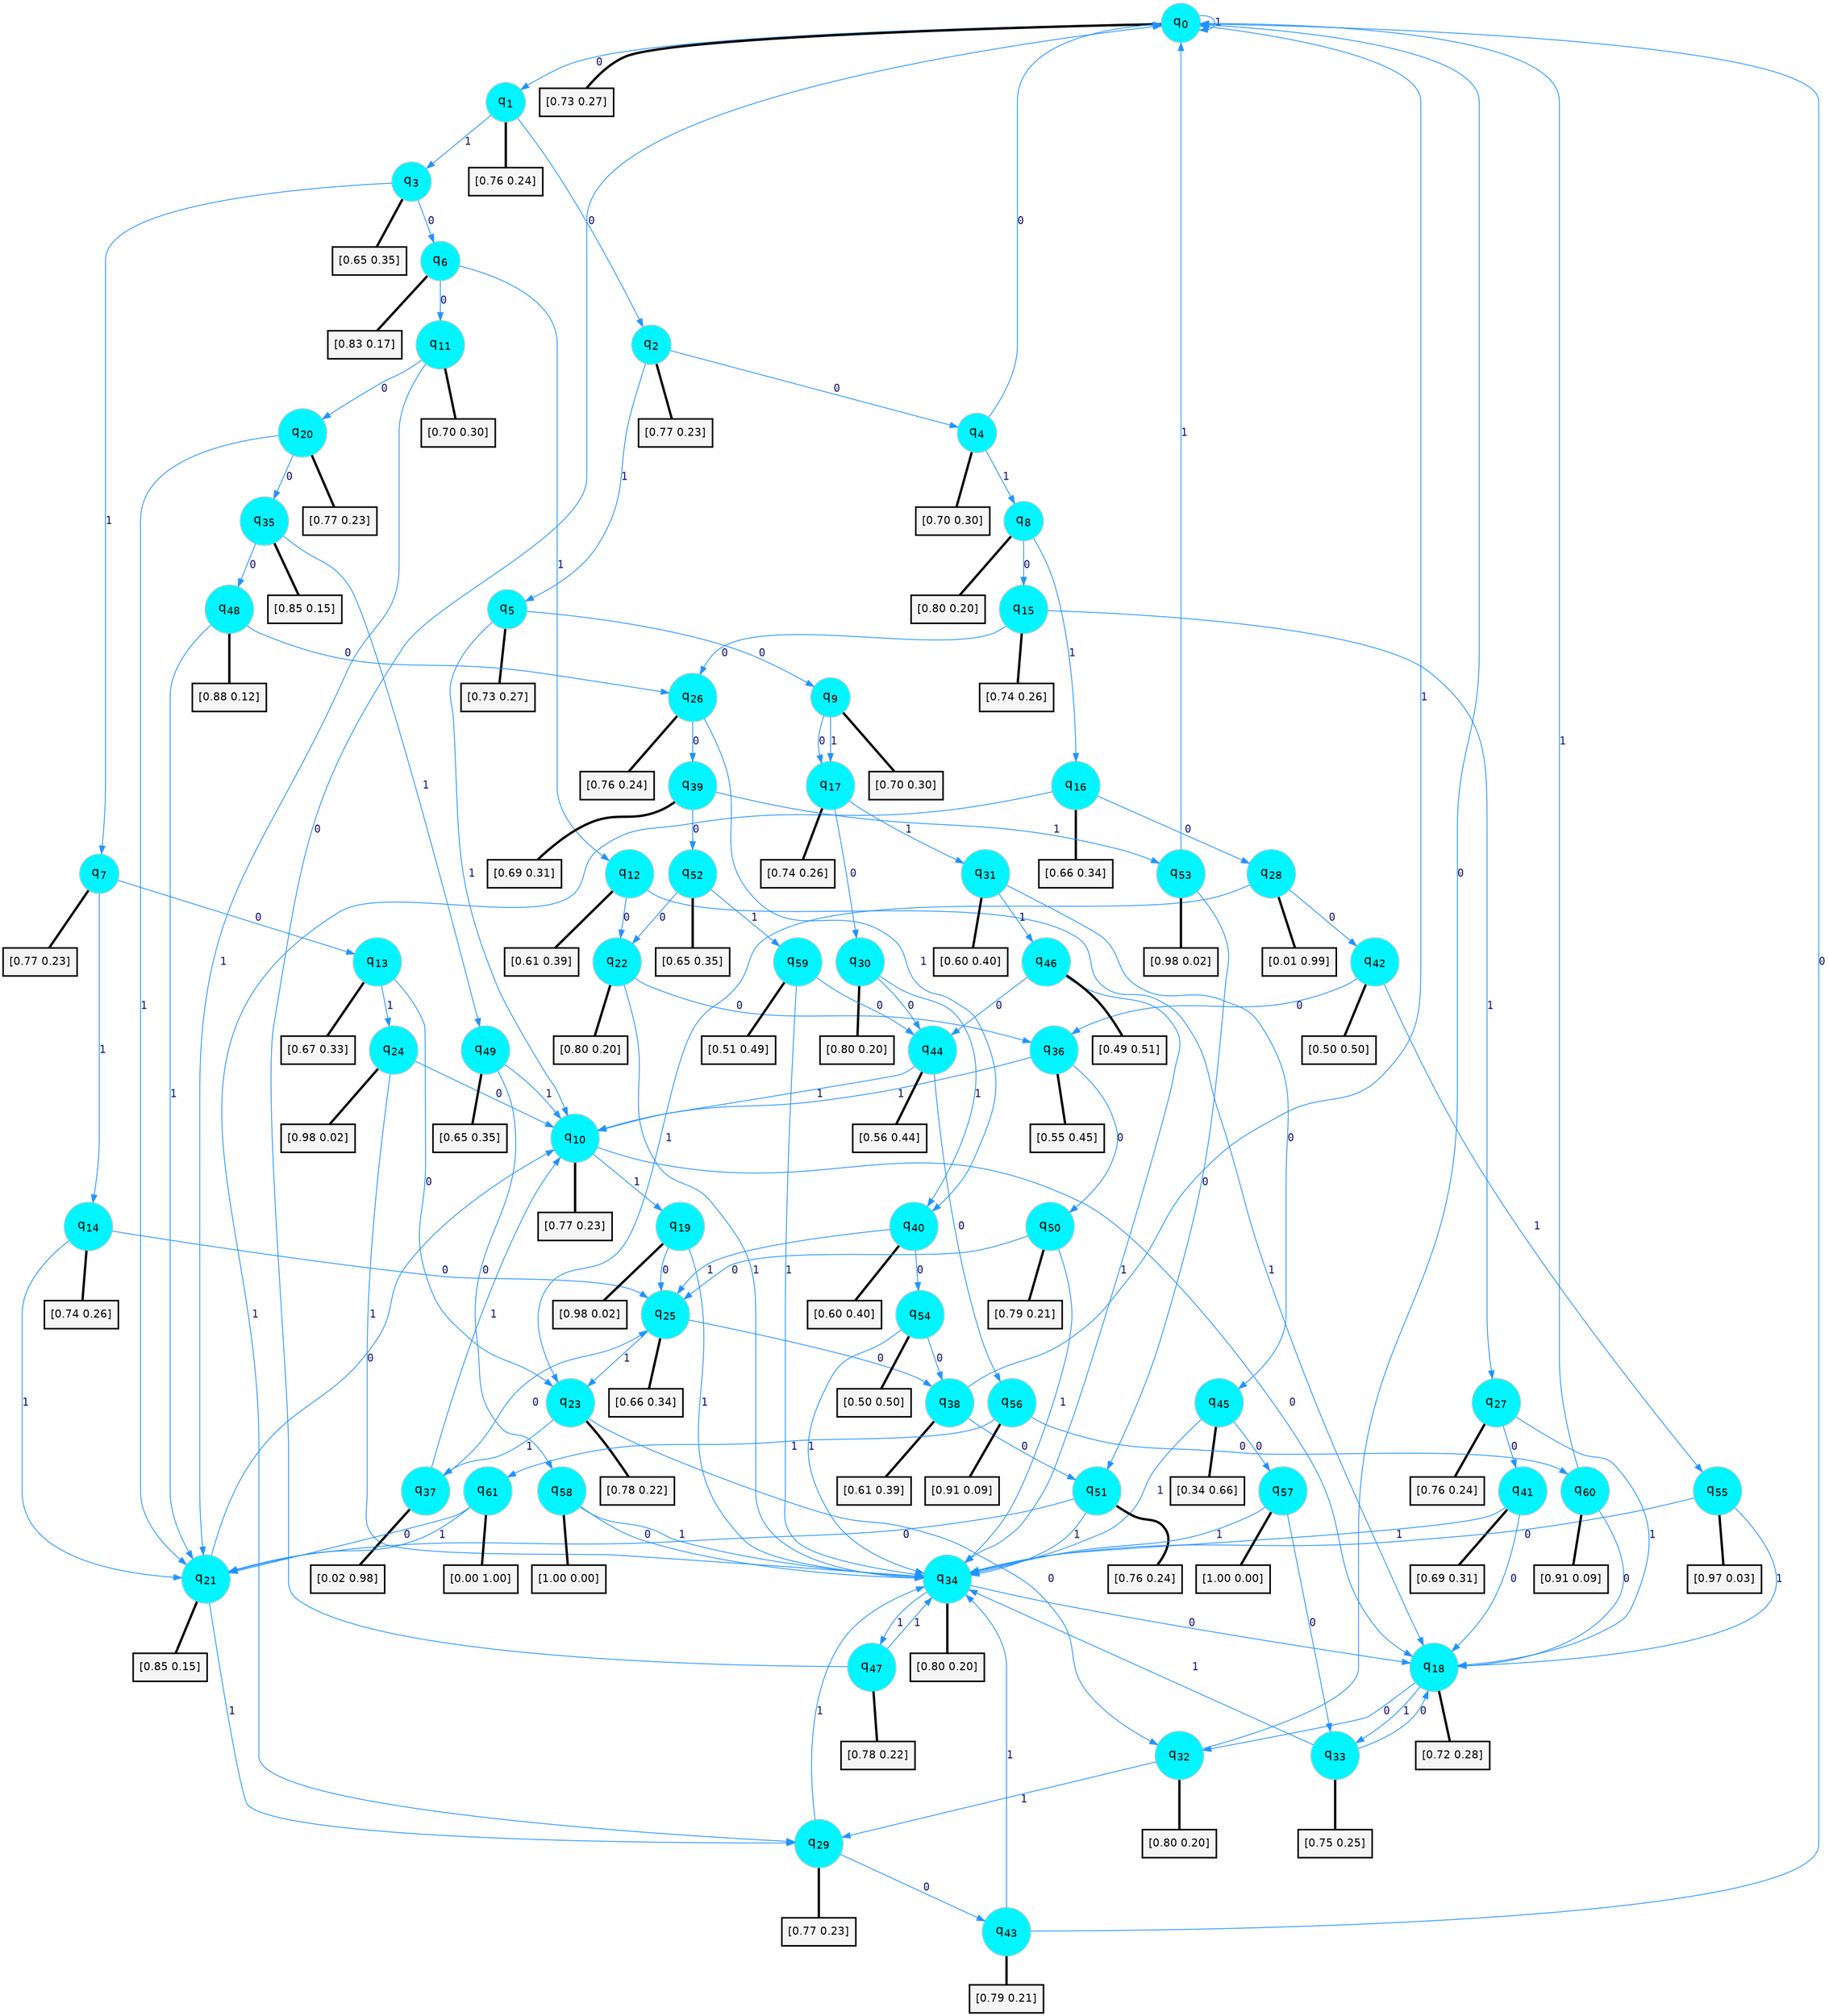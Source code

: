 digraph G {
graph [
bgcolor=transparent, dpi=300, rankdir=TD, size="40,25"];
node [
color=gray, fillcolor=turquoise1, fontcolor=black, fontname=Helvetica, fontsize=16, fontweight=bold, shape=circle, style=filled];
edge [
arrowsize=1, color=dodgerblue1, fontcolor=midnightblue, fontname=courier, fontweight=bold, penwidth=1, style=solid, weight=20];
0[label=<q<SUB>0</SUB>>];
1[label=<q<SUB>1</SUB>>];
2[label=<q<SUB>2</SUB>>];
3[label=<q<SUB>3</SUB>>];
4[label=<q<SUB>4</SUB>>];
5[label=<q<SUB>5</SUB>>];
6[label=<q<SUB>6</SUB>>];
7[label=<q<SUB>7</SUB>>];
8[label=<q<SUB>8</SUB>>];
9[label=<q<SUB>9</SUB>>];
10[label=<q<SUB>10</SUB>>];
11[label=<q<SUB>11</SUB>>];
12[label=<q<SUB>12</SUB>>];
13[label=<q<SUB>13</SUB>>];
14[label=<q<SUB>14</SUB>>];
15[label=<q<SUB>15</SUB>>];
16[label=<q<SUB>16</SUB>>];
17[label=<q<SUB>17</SUB>>];
18[label=<q<SUB>18</SUB>>];
19[label=<q<SUB>19</SUB>>];
20[label=<q<SUB>20</SUB>>];
21[label=<q<SUB>21</SUB>>];
22[label=<q<SUB>22</SUB>>];
23[label=<q<SUB>23</SUB>>];
24[label=<q<SUB>24</SUB>>];
25[label=<q<SUB>25</SUB>>];
26[label=<q<SUB>26</SUB>>];
27[label=<q<SUB>27</SUB>>];
28[label=<q<SUB>28</SUB>>];
29[label=<q<SUB>29</SUB>>];
30[label=<q<SUB>30</SUB>>];
31[label=<q<SUB>31</SUB>>];
32[label=<q<SUB>32</SUB>>];
33[label=<q<SUB>33</SUB>>];
34[label=<q<SUB>34</SUB>>];
35[label=<q<SUB>35</SUB>>];
36[label=<q<SUB>36</SUB>>];
37[label=<q<SUB>37</SUB>>];
38[label=<q<SUB>38</SUB>>];
39[label=<q<SUB>39</SUB>>];
40[label=<q<SUB>40</SUB>>];
41[label=<q<SUB>41</SUB>>];
42[label=<q<SUB>42</SUB>>];
43[label=<q<SUB>43</SUB>>];
44[label=<q<SUB>44</SUB>>];
45[label=<q<SUB>45</SUB>>];
46[label=<q<SUB>46</SUB>>];
47[label=<q<SUB>47</SUB>>];
48[label=<q<SUB>48</SUB>>];
49[label=<q<SUB>49</SUB>>];
50[label=<q<SUB>50</SUB>>];
51[label=<q<SUB>51</SUB>>];
52[label=<q<SUB>52</SUB>>];
53[label=<q<SUB>53</SUB>>];
54[label=<q<SUB>54</SUB>>];
55[label=<q<SUB>55</SUB>>];
56[label=<q<SUB>56</SUB>>];
57[label=<q<SUB>57</SUB>>];
58[label=<q<SUB>58</SUB>>];
59[label=<q<SUB>59</SUB>>];
60[label=<q<SUB>60</SUB>>];
61[label=<q<SUB>61</SUB>>];
62[label="[0.73 0.27]", shape=box,fontcolor=black, fontname=Helvetica, fontsize=14, penwidth=2, fillcolor=whitesmoke,color=black];
63[label="[0.76 0.24]", shape=box,fontcolor=black, fontname=Helvetica, fontsize=14, penwidth=2, fillcolor=whitesmoke,color=black];
64[label="[0.77 0.23]", shape=box,fontcolor=black, fontname=Helvetica, fontsize=14, penwidth=2, fillcolor=whitesmoke,color=black];
65[label="[0.65 0.35]", shape=box,fontcolor=black, fontname=Helvetica, fontsize=14, penwidth=2, fillcolor=whitesmoke,color=black];
66[label="[0.70 0.30]", shape=box,fontcolor=black, fontname=Helvetica, fontsize=14, penwidth=2, fillcolor=whitesmoke,color=black];
67[label="[0.73 0.27]", shape=box,fontcolor=black, fontname=Helvetica, fontsize=14, penwidth=2, fillcolor=whitesmoke,color=black];
68[label="[0.83 0.17]", shape=box,fontcolor=black, fontname=Helvetica, fontsize=14, penwidth=2, fillcolor=whitesmoke,color=black];
69[label="[0.77 0.23]", shape=box,fontcolor=black, fontname=Helvetica, fontsize=14, penwidth=2, fillcolor=whitesmoke,color=black];
70[label="[0.80 0.20]", shape=box,fontcolor=black, fontname=Helvetica, fontsize=14, penwidth=2, fillcolor=whitesmoke,color=black];
71[label="[0.70 0.30]", shape=box,fontcolor=black, fontname=Helvetica, fontsize=14, penwidth=2, fillcolor=whitesmoke,color=black];
72[label="[0.77 0.23]", shape=box,fontcolor=black, fontname=Helvetica, fontsize=14, penwidth=2, fillcolor=whitesmoke,color=black];
73[label="[0.70 0.30]", shape=box,fontcolor=black, fontname=Helvetica, fontsize=14, penwidth=2, fillcolor=whitesmoke,color=black];
74[label="[0.61 0.39]", shape=box,fontcolor=black, fontname=Helvetica, fontsize=14, penwidth=2, fillcolor=whitesmoke,color=black];
75[label="[0.67 0.33]", shape=box,fontcolor=black, fontname=Helvetica, fontsize=14, penwidth=2, fillcolor=whitesmoke,color=black];
76[label="[0.74 0.26]", shape=box,fontcolor=black, fontname=Helvetica, fontsize=14, penwidth=2, fillcolor=whitesmoke,color=black];
77[label="[0.74 0.26]", shape=box,fontcolor=black, fontname=Helvetica, fontsize=14, penwidth=2, fillcolor=whitesmoke,color=black];
78[label="[0.66 0.34]", shape=box,fontcolor=black, fontname=Helvetica, fontsize=14, penwidth=2, fillcolor=whitesmoke,color=black];
79[label="[0.74 0.26]", shape=box,fontcolor=black, fontname=Helvetica, fontsize=14, penwidth=2, fillcolor=whitesmoke,color=black];
80[label="[0.72 0.28]", shape=box,fontcolor=black, fontname=Helvetica, fontsize=14, penwidth=2, fillcolor=whitesmoke,color=black];
81[label="[0.98 0.02]", shape=box,fontcolor=black, fontname=Helvetica, fontsize=14, penwidth=2, fillcolor=whitesmoke,color=black];
82[label="[0.77 0.23]", shape=box,fontcolor=black, fontname=Helvetica, fontsize=14, penwidth=2, fillcolor=whitesmoke,color=black];
83[label="[0.85 0.15]", shape=box,fontcolor=black, fontname=Helvetica, fontsize=14, penwidth=2, fillcolor=whitesmoke,color=black];
84[label="[0.80 0.20]", shape=box,fontcolor=black, fontname=Helvetica, fontsize=14, penwidth=2, fillcolor=whitesmoke,color=black];
85[label="[0.78 0.22]", shape=box,fontcolor=black, fontname=Helvetica, fontsize=14, penwidth=2, fillcolor=whitesmoke,color=black];
86[label="[0.98 0.02]", shape=box,fontcolor=black, fontname=Helvetica, fontsize=14, penwidth=2, fillcolor=whitesmoke,color=black];
87[label="[0.66 0.34]", shape=box,fontcolor=black, fontname=Helvetica, fontsize=14, penwidth=2, fillcolor=whitesmoke,color=black];
88[label="[0.76 0.24]", shape=box,fontcolor=black, fontname=Helvetica, fontsize=14, penwidth=2, fillcolor=whitesmoke,color=black];
89[label="[0.76 0.24]", shape=box,fontcolor=black, fontname=Helvetica, fontsize=14, penwidth=2, fillcolor=whitesmoke,color=black];
90[label="[0.01 0.99]", shape=box,fontcolor=black, fontname=Helvetica, fontsize=14, penwidth=2, fillcolor=whitesmoke,color=black];
91[label="[0.77 0.23]", shape=box,fontcolor=black, fontname=Helvetica, fontsize=14, penwidth=2, fillcolor=whitesmoke,color=black];
92[label="[0.80 0.20]", shape=box,fontcolor=black, fontname=Helvetica, fontsize=14, penwidth=2, fillcolor=whitesmoke,color=black];
93[label="[0.60 0.40]", shape=box,fontcolor=black, fontname=Helvetica, fontsize=14, penwidth=2, fillcolor=whitesmoke,color=black];
94[label="[0.80 0.20]", shape=box,fontcolor=black, fontname=Helvetica, fontsize=14, penwidth=2, fillcolor=whitesmoke,color=black];
95[label="[0.75 0.25]", shape=box,fontcolor=black, fontname=Helvetica, fontsize=14, penwidth=2, fillcolor=whitesmoke,color=black];
96[label="[0.80 0.20]", shape=box,fontcolor=black, fontname=Helvetica, fontsize=14, penwidth=2, fillcolor=whitesmoke,color=black];
97[label="[0.85 0.15]", shape=box,fontcolor=black, fontname=Helvetica, fontsize=14, penwidth=2, fillcolor=whitesmoke,color=black];
98[label="[0.55 0.45]", shape=box,fontcolor=black, fontname=Helvetica, fontsize=14, penwidth=2, fillcolor=whitesmoke,color=black];
99[label="[0.02 0.98]", shape=box,fontcolor=black, fontname=Helvetica, fontsize=14, penwidth=2, fillcolor=whitesmoke,color=black];
100[label="[0.61 0.39]", shape=box,fontcolor=black, fontname=Helvetica, fontsize=14, penwidth=2, fillcolor=whitesmoke,color=black];
101[label="[0.69 0.31]", shape=box,fontcolor=black, fontname=Helvetica, fontsize=14, penwidth=2, fillcolor=whitesmoke,color=black];
102[label="[0.60 0.40]", shape=box,fontcolor=black, fontname=Helvetica, fontsize=14, penwidth=2, fillcolor=whitesmoke,color=black];
103[label="[0.69 0.31]", shape=box,fontcolor=black, fontname=Helvetica, fontsize=14, penwidth=2, fillcolor=whitesmoke,color=black];
104[label="[0.50 0.50]", shape=box,fontcolor=black, fontname=Helvetica, fontsize=14, penwidth=2, fillcolor=whitesmoke,color=black];
105[label="[0.79 0.21]", shape=box,fontcolor=black, fontname=Helvetica, fontsize=14, penwidth=2, fillcolor=whitesmoke,color=black];
106[label="[0.56 0.44]", shape=box,fontcolor=black, fontname=Helvetica, fontsize=14, penwidth=2, fillcolor=whitesmoke,color=black];
107[label="[0.34 0.66]", shape=box,fontcolor=black, fontname=Helvetica, fontsize=14, penwidth=2, fillcolor=whitesmoke,color=black];
108[label="[0.49 0.51]", shape=box,fontcolor=black, fontname=Helvetica, fontsize=14, penwidth=2, fillcolor=whitesmoke,color=black];
109[label="[0.78 0.22]", shape=box,fontcolor=black, fontname=Helvetica, fontsize=14, penwidth=2, fillcolor=whitesmoke,color=black];
110[label="[0.88 0.12]", shape=box,fontcolor=black, fontname=Helvetica, fontsize=14, penwidth=2, fillcolor=whitesmoke,color=black];
111[label="[0.65 0.35]", shape=box,fontcolor=black, fontname=Helvetica, fontsize=14, penwidth=2, fillcolor=whitesmoke,color=black];
112[label="[0.79 0.21]", shape=box,fontcolor=black, fontname=Helvetica, fontsize=14, penwidth=2, fillcolor=whitesmoke,color=black];
113[label="[0.76 0.24]", shape=box,fontcolor=black, fontname=Helvetica, fontsize=14, penwidth=2, fillcolor=whitesmoke,color=black];
114[label="[0.65 0.35]", shape=box,fontcolor=black, fontname=Helvetica, fontsize=14, penwidth=2, fillcolor=whitesmoke,color=black];
115[label="[0.98 0.02]", shape=box,fontcolor=black, fontname=Helvetica, fontsize=14, penwidth=2, fillcolor=whitesmoke,color=black];
116[label="[0.50 0.50]", shape=box,fontcolor=black, fontname=Helvetica, fontsize=14, penwidth=2, fillcolor=whitesmoke,color=black];
117[label="[0.97 0.03]", shape=box,fontcolor=black, fontname=Helvetica, fontsize=14, penwidth=2, fillcolor=whitesmoke,color=black];
118[label="[0.91 0.09]", shape=box,fontcolor=black, fontname=Helvetica, fontsize=14, penwidth=2, fillcolor=whitesmoke,color=black];
119[label="[1.00 0.00]", shape=box,fontcolor=black, fontname=Helvetica, fontsize=14, penwidth=2, fillcolor=whitesmoke,color=black];
120[label="[1.00 0.00]", shape=box,fontcolor=black, fontname=Helvetica, fontsize=14, penwidth=2, fillcolor=whitesmoke,color=black];
121[label="[0.51 0.49]", shape=box,fontcolor=black, fontname=Helvetica, fontsize=14, penwidth=2, fillcolor=whitesmoke,color=black];
122[label="[0.91 0.09]", shape=box,fontcolor=black, fontname=Helvetica, fontsize=14, penwidth=2, fillcolor=whitesmoke,color=black];
123[label="[0.00 1.00]", shape=box,fontcolor=black, fontname=Helvetica, fontsize=14, penwidth=2, fillcolor=whitesmoke,color=black];
0->1 [label=0];
0->0 [label=1];
0->62 [arrowhead=none, penwidth=3,color=black];
1->2 [label=0];
1->3 [label=1];
1->63 [arrowhead=none, penwidth=3,color=black];
2->4 [label=0];
2->5 [label=1];
2->64 [arrowhead=none, penwidth=3,color=black];
3->6 [label=0];
3->7 [label=1];
3->65 [arrowhead=none, penwidth=3,color=black];
4->0 [label=0];
4->8 [label=1];
4->66 [arrowhead=none, penwidth=3,color=black];
5->9 [label=0];
5->10 [label=1];
5->67 [arrowhead=none, penwidth=3,color=black];
6->11 [label=0];
6->12 [label=1];
6->68 [arrowhead=none, penwidth=3,color=black];
7->13 [label=0];
7->14 [label=1];
7->69 [arrowhead=none, penwidth=3,color=black];
8->15 [label=0];
8->16 [label=1];
8->70 [arrowhead=none, penwidth=3,color=black];
9->17 [label=0];
9->17 [label=1];
9->71 [arrowhead=none, penwidth=3,color=black];
10->18 [label=0];
10->19 [label=1];
10->72 [arrowhead=none, penwidth=3,color=black];
11->20 [label=0];
11->21 [label=1];
11->73 [arrowhead=none, penwidth=3,color=black];
12->22 [label=0];
12->18 [label=1];
12->74 [arrowhead=none, penwidth=3,color=black];
13->23 [label=0];
13->24 [label=1];
13->75 [arrowhead=none, penwidth=3,color=black];
14->25 [label=0];
14->21 [label=1];
14->76 [arrowhead=none, penwidth=3,color=black];
15->26 [label=0];
15->27 [label=1];
15->77 [arrowhead=none, penwidth=3,color=black];
16->28 [label=0];
16->29 [label=1];
16->78 [arrowhead=none, penwidth=3,color=black];
17->30 [label=0];
17->31 [label=1];
17->79 [arrowhead=none, penwidth=3,color=black];
18->32 [label=0];
18->33 [label=1];
18->80 [arrowhead=none, penwidth=3,color=black];
19->25 [label=0];
19->34 [label=1];
19->81 [arrowhead=none, penwidth=3,color=black];
20->35 [label=0];
20->21 [label=1];
20->82 [arrowhead=none, penwidth=3,color=black];
21->10 [label=0];
21->29 [label=1];
21->83 [arrowhead=none, penwidth=3,color=black];
22->36 [label=0];
22->34 [label=1];
22->84 [arrowhead=none, penwidth=3,color=black];
23->32 [label=0];
23->37 [label=1];
23->85 [arrowhead=none, penwidth=3,color=black];
24->10 [label=0];
24->34 [label=1];
24->86 [arrowhead=none, penwidth=3,color=black];
25->38 [label=0];
25->23 [label=1];
25->87 [arrowhead=none, penwidth=3,color=black];
26->39 [label=0];
26->40 [label=1];
26->88 [arrowhead=none, penwidth=3,color=black];
27->41 [label=0];
27->18 [label=1];
27->89 [arrowhead=none, penwidth=3,color=black];
28->42 [label=0];
28->23 [label=1];
28->90 [arrowhead=none, penwidth=3,color=black];
29->43 [label=0];
29->34 [label=1];
29->91 [arrowhead=none, penwidth=3,color=black];
30->44 [label=0];
30->40 [label=1];
30->92 [arrowhead=none, penwidth=3,color=black];
31->45 [label=0];
31->46 [label=1];
31->93 [arrowhead=none, penwidth=3,color=black];
32->0 [label=0];
32->29 [label=1];
32->94 [arrowhead=none, penwidth=3,color=black];
33->18 [label=0];
33->34 [label=1];
33->95 [arrowhead=none, penwidth=3,color=black];
34->18 [label=0];
34->47 [label=1];
34->96 [arrowhead=none, penwidth=3,color=black];
35->48 [label=0];
35->49 [label=1];
35->97 [arrowhead=none, penwidth=3,color=black];
36->50 [label=0];
36->10 [label=1];
36->98 [arrowhead=none, penwidth=3,color=black];
37->25 [label=0];
37->10 [label=1];
37->99 [arrowhead=none, penwidth=3,color=black];
38->51 [label=0];
38->0 [label=1];
38->100 [arrowhead=none, penwidth=3,color=black];
39->52 [label=0];
39->53 [label=1];
39->101 [arrowhead=none, penwidth=3,color=black];
40->54 [label=0];
40->25 [label=1];
40->102 [arrowhead=none, penwidth=3,color=black];
41->18 [label=0];
41->34 [label=1];
41->103 [arrowhead=none, penwidth=3,color=black];
42->36 [label=0];
42->55 [label=1];
42->104 [arrowhead=none, penwidth=3,color=black];
43->0 [label=0];
43->34 [label=1];
43->105 [arrowhead=none, penwidth=3,color=black];
44->56 [label=0];
44->10 [label=1];
44->106 [arrowhead=none, penwidth=3,color=black];
45->57 [label=0];
45->34 [label=1];
45->107 [arrowhead=none, penwidth=3,color=black];
46->44 [label=0];
46->34 [label=1];
46->108 [arrowhead=none, penwidth=3,color=black];
47->0 [label=0];
47->34 [label=1];
47->109 [arrowhead=none, penwidth=3,color=black];
48->26 [label=0];
48->21 [label=1];
48->110 [arrowhead=none, penwidth=3,color=black];
49->58 [label=0];
49->10 [label=1];
49->111 [arrowhead=none, penwidth=3,color=black];
50->25 [label=0];
50->34 [label=1];
50->112 [arrowhead=none, penwidth=3,color=black];
51->21 [label=0];
51->34 [label=1];
51->113 [arrowhead=none, penwidth=3,color=black];
52->22 [label=0];
52->59 [label=1];
52->114 [arrowhead=none, penwidth=3,color=black];
53->51 [label=0];
53->0 [label=1];
53->115 [arrowhead=none, penwidth=3,color=black];
54->38 [label=0];
54->34 [label=1];
54->116 [arrowhead=none, penwidth=3,color=black];
55->34 [label=0];
55->18 [label=1];
55->117 [arrowhead=none, penwidth=3,color=black];
56->60 [label=0];
56->61 [label=1];
56->118 [arrowhead=none, penwidth=3,color=black];
57->33 [label=0];
57->34 [label=1];
57->119 [arrowhead=none, penwidth=3,color=black];
58->34 [label=0];
58->34 [label=1];
58->120 [arrowhead=none, penwidth=3,color=black];
59->44 [label=0];
59->34 [label=1];
59->121 [arrowhead=none, penwidth=3,color=black];
60->18 [label=0];
60->0 [label=1];
60->122 [arrowhead=none, penwidth=3,color=black];
61->21 [label=0];
61->21 [label=1];
61->123 [arrowhead=none, penwidth=3,color=black];
}
